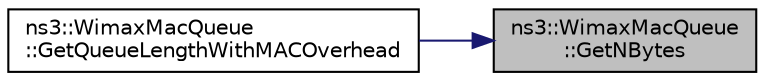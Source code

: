 digraph "ns3::WimaxMacQueue::GetNBytes"
{
 // LATEX_PDF_SIZE
  edge [fontname="Helvetica",fontsize="10",labelfontname="Helvetica",labelfontsize="10"];
  node [fontname="Helvetica",fontsize="10",shape=record];
  rankdir="RL";
  Node1 [label="ns3::WimaxMacQueue\l::GetNBytes",height=0.2,width=0.4,color="black", fillcolor="grey75", style="filled", fontcolor="black",tooltip="Get number of bytes in queue."];
  Node1 -> Node2 [dir="back",color="midnightblue",fontsize="10",style="solid",fontname="Helvetica"];
  Node2 [label="ns3::WimaxMacQueue\l::GetQueueLengthWithMACOverhead",height=0.2,width=0.4,color="black", fillcolor="white", style="filled",URL="$classns3_1_1_wimax_mac_queue.html#a5e0c4f03f3bf8f8c3dd6eb06cdea1c6a",tooltip="Get queue length considering also the MAC overhead."];
}
